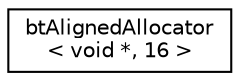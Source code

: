 digraph "Graphical Class Hierarchy"
{
  edge [fontname="Helvetica",fontsize="10",labelfontname="Helvetica",labelfontsize="10"];
  node [fontname="Helvetica",fontsize="10",shape=record];
  rankdir="LR";
  Node1 [label="btAlignedAllocator\l\< void *, 16 \>",height=0.2,width=0.4,color="black", fillcolor="white", style="filled",URL="$classbt_aligned_allocator.html"];
}
